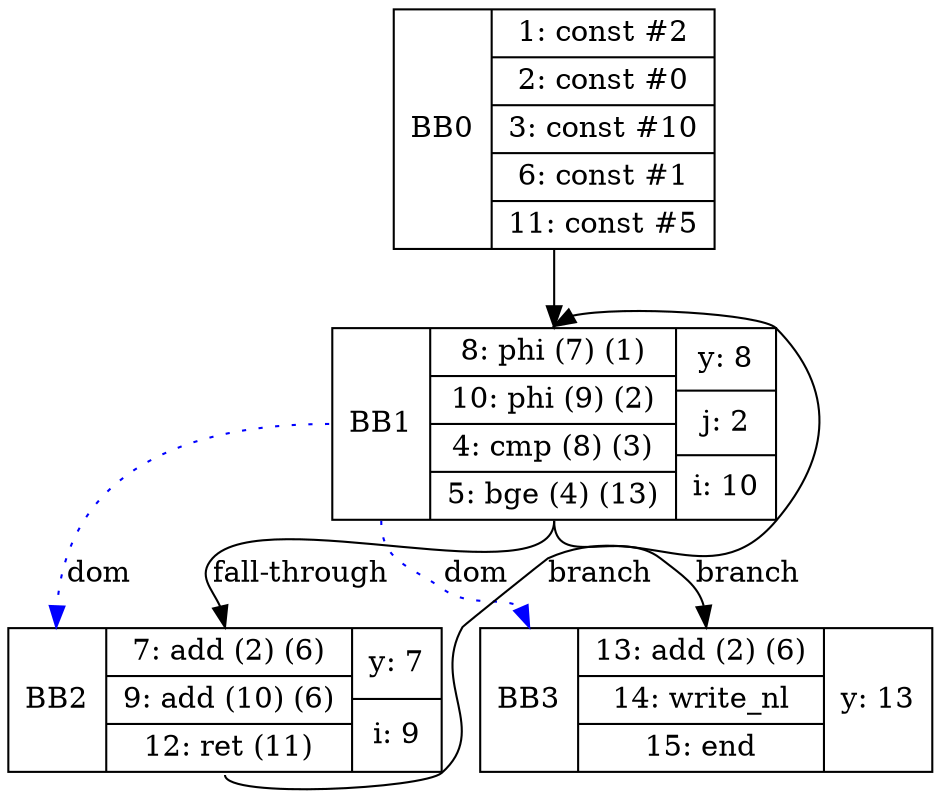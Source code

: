 digraph G {
bb0 [shape=record, label="<b>BB0 | {1: const #2|2: const #0|3: const #10|6: const #1|11: const #5}"];
bb1 [shape=record, label="<b>BB1 | {8: phi (7) (1)|10: phi (9) (2)|4: cmp (8) (3)|5: bge (4) (13)}| {y: 8 | j: 2 | i: 10}"];
bb2 [shape=record, label="<b>BB2 | {7: add (2) (6)|9: add (10) (6)|12: ret (11)}| {y: 7 | i: 9}"];
bb3 [shape=record, label="<b>BB3 | {13: add (2) (6)|14: write_nl|15: end}| {y: 13}"];
bb0:s -> bb1:n ;
bb2:s -> bb1:n [label="branch"];
bb1:s -> bb2:n [label="fall-through"];
bb1:s -> bb3:n [label="branch"];
bb1:b -> bb2:b [color=blue, style=dotted, label="dom"];
bb1:b -> bb3:b [color=blue, style=dotted, label="dom"];
}